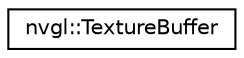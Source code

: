 digraph "Graphical Class Hierarchy"
{
 // LATEX_PDF_SIZE
  edge [fontname="Helvetica",fontsize="10",labelfontname="Helvetica",labelfontsize="10"];
  node [fontname="Helvetica",fontsize="10",shape=record];
  rankdir="LR";
  Node0 [label="nvgl::TextureBuffer",height=0.2,width=0.4,color="black", fillcolor="white", style="filled",URL="$structnvgl_1_1_texture_buffer.html",tooltip=" "];
}
